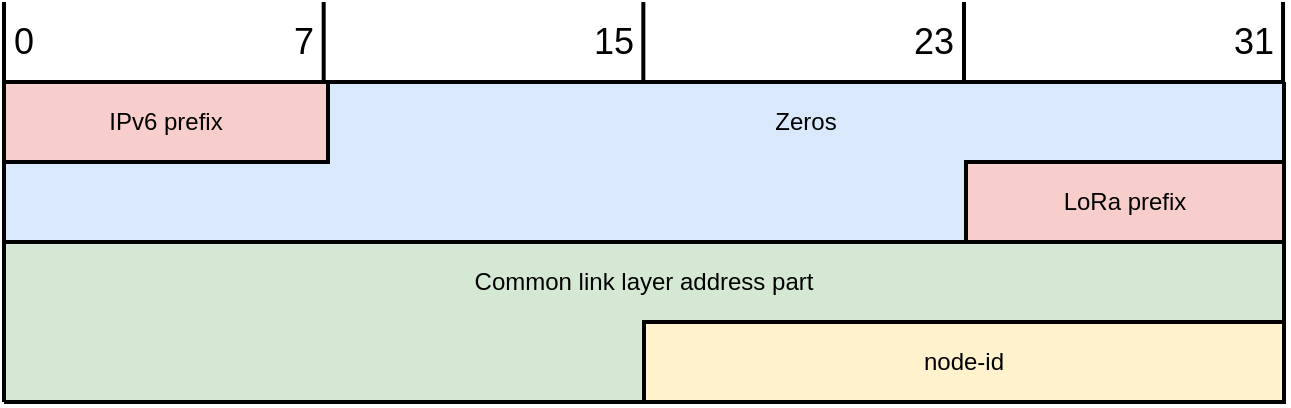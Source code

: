 <mxfile version="14.6.13" type="device"><diagram id="wrYCx8PG7yqI0lXmJCpN" name="Page-1"><mxGraphModel dx="2249" dy="816" grid="1" gridSize="10" guides="1" tooltips="1" connect="1" arrows="1" fold="1" page="1" pageScale="1" pageWidth="827" pageHeight="1169" math="0" shadow="0"><root><mxCell id="0"/><mxCell id="1" parent="0"/><mxCell id="hJ8rDrYIKqRUStaMK1Yb-1" value="" style="group;strokeWidth=2;" vertex="1" connectable="0" parent="1"><mxGeometry x="-700" y="250" width="640" height="160" as="geometry"/></mxCell><mxCell id="hJ8rDrYIKqRUStaMK1Yb-2" value="Zeros" style="whiteSpace=wrap;html=1;fillColor=#dae8fc;strokeColor=none;strokeWidth=2;" vertex="1" parent="hJ8rDrYIKqRUStaMK1Yb-1"><mxGeometry x="162" width="478" height="40" as="geometry"/></mxCell><mxCell id="hJ8rDrYIKqRUStaMK1Yb-3" value="" style="whiteSpace=wrap;html=1;fillColor=#dae8fc;strokeColor=none;strokeWidth=2;" vertex="1" parent="hJ8rDrYIKqRUStaMK1Yb-1"><mxGeometry y="40" width="480" height="40" as="geometry"/></mxCell><mxCell id="hJ8rDrYIKqRUStaMK1Yb-4" value="&lt;span&gt;Common link layer address part&lt;/span&gt;" style="rounded=0;whiteSpace=wrap;html=1;fillColor=#d5e8d4;strokeColor=none;strokeWidth=2;" vertex="1" parent="hJ8rDrYIKqRUStaMK1Yb-1"><mxGeometry y="80" width="640" height="40" as="geometry"/></mxCell><mxCell id="hJ8rDrYIKqRUStaMK1Yb-5" value="" style="rounded=0;whiteSpace=wrap;html=1;fillColor=#d5e8d4;strokeColor=none;strokeWidth=2;" vertex="1" parent="hJ8rDrYIKqRUStaMK1Yb-1"><mxGeometry y="120" width="320" height="40" as="geometry"/></mxCell><mxCell id="hJ8rDrYIKqRUStaMK1Yb-6" value="node-id" style="rounded=0;whiteSpace=wrap;html=1;fillColor=#fff2cc;strokeWidth=2;" vertex="1" parent="hJ8rDrYIKqRUStaMK1Yb-1"><mxGeometry x="320" y="120" width="320" height="40" as="geometry"/></mxCell><mxCell id="hJ8rDrYIKqRUStaMK1Yb-7" value="LoRa prefix" style="rounded=0;whiteSpace=wrap;html=1;fillColor=#f8cecc;strokeWidth=2;" vertex="1" parent="hJ8rDrYIKqRUStaMK1Yb-1"><mxGeometry x="481" y="40" width="159" height="40" as="geometry"/></mxCell><mxCell id="hJ8rDrYIKqRUStaMK1Yb-8" value="IPv6 prefix" style="rounded=0;whiteSpace=wrap;html=1;fillColor=#f8cecc;strokeWidth=2;" vertex="1" parent="hJ8rDrYIKqRUStaMK1Yb-1"><mxGeometry width="162" height="40" as="geometry"/></mxCell><mxCell id="hJ8rDrYIKqRUStaMK1Yb-9" value="" style="endArrow=none;html=1;entryX=1;entryY=0;entryDx=0;entryDy=0;exitX=1;exitY=0;exitDx=0;exitDy=0;strokeWidth=2;" edge="1" parent="hJ8rDrYIKqRUStaMK1Yb-1" source="hJ8rDrYIKqRUStaMK1Yb-2" target="hJ8rDrYIKqRUStaMK1Yb-8"><mxGeometry width="50" height="50" relative="1" as="geometry"><mxPoint x="360" y="190" as="sourcePoint"/><mxPoint x="410" y="140" as="targetPoint"/></mxGeometry></mxCell><mxCell id="hJ8rDrYIKqRUStaMK1Yb-10" value="" style="endArrow=none;html=1;entryX=0;entryY=1;entryDx=0;entryDy=0;exitX=0;exitY=0;exitDx=0;exitDy=0;strokeWidth=2;" edge="1" parent="hJ8rDrYIKqRUStaMK1Yb-1" source="hJ8rDrYIKqRUStaMK1Yb-4" target="hJ8rDrYIKqRUStaMK1Yb-7"><mxGeometry width="50" height="50" relative="1" as="geometry"><mxPoint x="360" y="190" as="sourcePoint"/><mxPoint x="410" y="140" as="targetPoint"/></mxGeometry></mxCell><mxCell id="hJ8rDrYIKqRUStaMK1Yb-11" value="" style="endArrow=none;html=1;entryX=0;entryY=1;entryDx=0;entryDy=0;exitX=0;exitY=1;exitDx=0;exitDy=0;strokeWidth=2;" edge="1" parent="hJ8rDrYIKqRUStaMK1Yb-1" source="hJ8rDrYIKqRUStaMK1Yb-6" target="hJ8rDrYIKqRUStaMK1Yb-5"><mxGeometry width="50" height="50" relative="1" as="geometry"><mxPoint x="360" y="190" as="sourcePoint"/><mxPoint x="410" y="140" as="targetPoint"/></mxGeometry></mxCell><mxCell id="hJ8rDrYIKqRUStaMK1Yb-12" value="" style="endArrow=none;html=1;entryX=0;entryY=0;entryDx=0;entryDy=0;strokeWidth=2;" edge="1" parent="hJ8rDrYIKqRUStaMK1Yb-1" target="hJ8rDrYIKqRUStaMK1Yb-4"><mxGeometry width="50" height="50" relative="1" as="geometry"><mxPoint y="160" as="sourcePoint"/><mxPoint x="410" y="140" as="targetPoint"/></mxGeometry></mxCell><mxCell id="hJ8rDrYIKqRUStaMK1Yb-13" value="" style="endArrow=none;html=1;exitX=1;exitY=0;exitDx=0;exitDy=0;entryX=1;entryY=0;entryDx=0;entryDy=0;strokeWidth=2;" edge="1" parent="hJ8rDrYIKqRUStaMK1Yb-1" source="hJ8rDrYIKqRUStaMK1Yb-4" target="hJ8rDrYIKqRUStaMK1Yb-6"><mxGeometry width="50" height="50" relative="1" as="geometry"><mxPoint x="649" y="50" as="sourcePoint"/><mxPoint x="649" y="10" as="targetPoint"/></mxGeometry></mxCell><mxCell id="hJ8rDrYIKqRUStaMK1Yb-14" value="" style="endArrow=none;html=1;exitX=1;exitY=0;exitDx=0;exitDy=0;entryX=1;entryY=0;entryDx=0;entryDy=0;strokeWidth=2;" edge="1" parent="hJ8rDrYIKqRUStaMK1Yb-1" source="hJ8rDrYIKqRUStaMK1Yb-2" target="hJ8rDrYIKqRUStaMK1Yb-7"><mxGeometry width="50" height="50" relative="1" as="geometry"><mxPoint x="670" as="sourcePoint"/><mxPoint x="670" y="40" as="targetPoint"/></mxGeometry></mxCell><mxCell id="hJ8rDrYIKqRUStaMK1Yb-15" value="" style="endArrow=none;html=1;entryX=0;entryY=1;entryDx=0;entryDy=0;strokeWidth=2;" edge="1" parent="hJ8rDrYIKqRUStaMK1Yb-1" target="hJ8rDrYIKqRUStaMK1Yb-8"><mxGeometry width="50" height="50" relative="1" as="geometry"><mxPoint y="80" as="sourcePoint"/><mxPoint x="110" y="90" as="targetPoint"/></mxGeometry></mxCell><mxCell id="hJ8rDrYIKqRUStaMK1Yb-16" value="" style="endArrow=none;html=1;exitX=0;exitY=0;exitDx=0;exitDy=0;strokeWidth=2;" edge="1" parent="1"><mxGeometry width="50" height="50" relative="1" as="geometry"><mxPoint x="-700" y="250" as="sourcePoint"/><mxPoint x="-700" y="210" as="targetPoint"/></mxGeometry></mxCell><mxCell id="hJ8rDrYIKqRUStaMK1Yb-17" value="" style="endArrow=none;html=1;exitX=0;exitY=0;exitDx=0;exitDy=0;strokeWidth=2;" edge="1" parent="1"><mxGeometry width="50" height="50" relative="1" as="geometry"><mxPoint x="-540.16" y="250" as="sourcePoint"/><mxPoint x="-540.16" y="210" as="targetPoint"/></mxGeometry></mxCell><mxCell id="hJ8rDrYIKqRUStaMK1Yb-18" value="" style="endArrow=none;html=1;exitX=0;exitY=0;exitDx=0;exitDy=0;strokeWidth=2;" edge="1" parent="1"><mxGeometry width="50" height="50" relative="1" as="geometry"><mxPoint x="-380.33" y="250" as="sourcePoint"/><mxPoint x="-380.33" y="210" as="targetPoint"/></mxGeometry></mxCell><mxCell id="hJ8rDrYIKqRUStaMK1Yb-19" value="" style="endArrow=none;html=1;exitX=0;exitY=0;exitDx=0;exitDy=0;strokeWidth=2;" edge="1" parent="1"><mxGeometry width="50" height="50" relative="1" as="geometry"><mxPoint x="-220" y="250" as="sourcePoint"/><mxPoint x="-220" y="210" as="targetPoint"/></mxGeometry></mxCell><mxCell id="hJ8rDrYIKqRUStaMK1Yb-20" value="0" style="whiteSpace=wrap;html=1;fontSize=18;strokeWidth=2;fillColor=none;strokeColor=none;" vertex="1" parent="1"><mxGeometry x="-700" y="210" width="20" height="40" as="geometry"/></mxCell><mxCell id="hJ8rDrYIKqRUStaMK1Yb-21" value="7" style="whiteSpace=wrap;html=1;fontSize=18;strokeWidth=2;fillColor=none;strokeColor=none;" vertex="1" parent="1"><mxGeometry x="-560" y="210" width="20" height="40" as="geometry"/></mxCell><mxCell id="hJ8rDrYIKqRUStaMK1Yb-22" value="15" style="whiteSpace=wrap;html=1;fontSize=18;strokeWidth=2;fillColor=none;strokeColor=none;" vertex="1" parent="1"><mxGeometry x="-410" y="210" width="30" height="40" as="geometry"/></mxCell><mxCell id="hJ8rDrYIKqRUStaMK1Yb-23" value="23" style="whiteSpace=wrap;html=1;fontSize=18;strokeWidth=2;fillColor=none;strokeColor=none;" vertex="1" parent="1"><mxGeometry x="-250" y="210" width="30" height="40" as="geometry"/></mxCell><mxCell id="hJ8rDrYIKqRUStaMK1Yb-24" value="" style="endArrow=none;html=1;exitX=0;exitY=0;exitDx=0;exitDy=0;strokeWidth=2;" edge="1" parent="1"><mxGeometry width="50" height="50" relative="1" as="geometry"><mxPoint x="-60.48" y="250" as="sourcePoint"/><mxPoint x="-60.48" y="210" as="targetPoint"/></mxGeometry></mxCell><mxCell id="hJ8rDrYIKqRUStaMK1Yb-25" value="31" style="whiteSpace=wrap;html=1;fontSize=18;strokeWidth=2;fillColor=none;strokeColor=none;" vertex="1" parent="1"><mxGeometry x="-90.48" y="210" width="30" height="40" as="geometry"/></mxCell></root></mxGraphModel></diagram></mxfile>